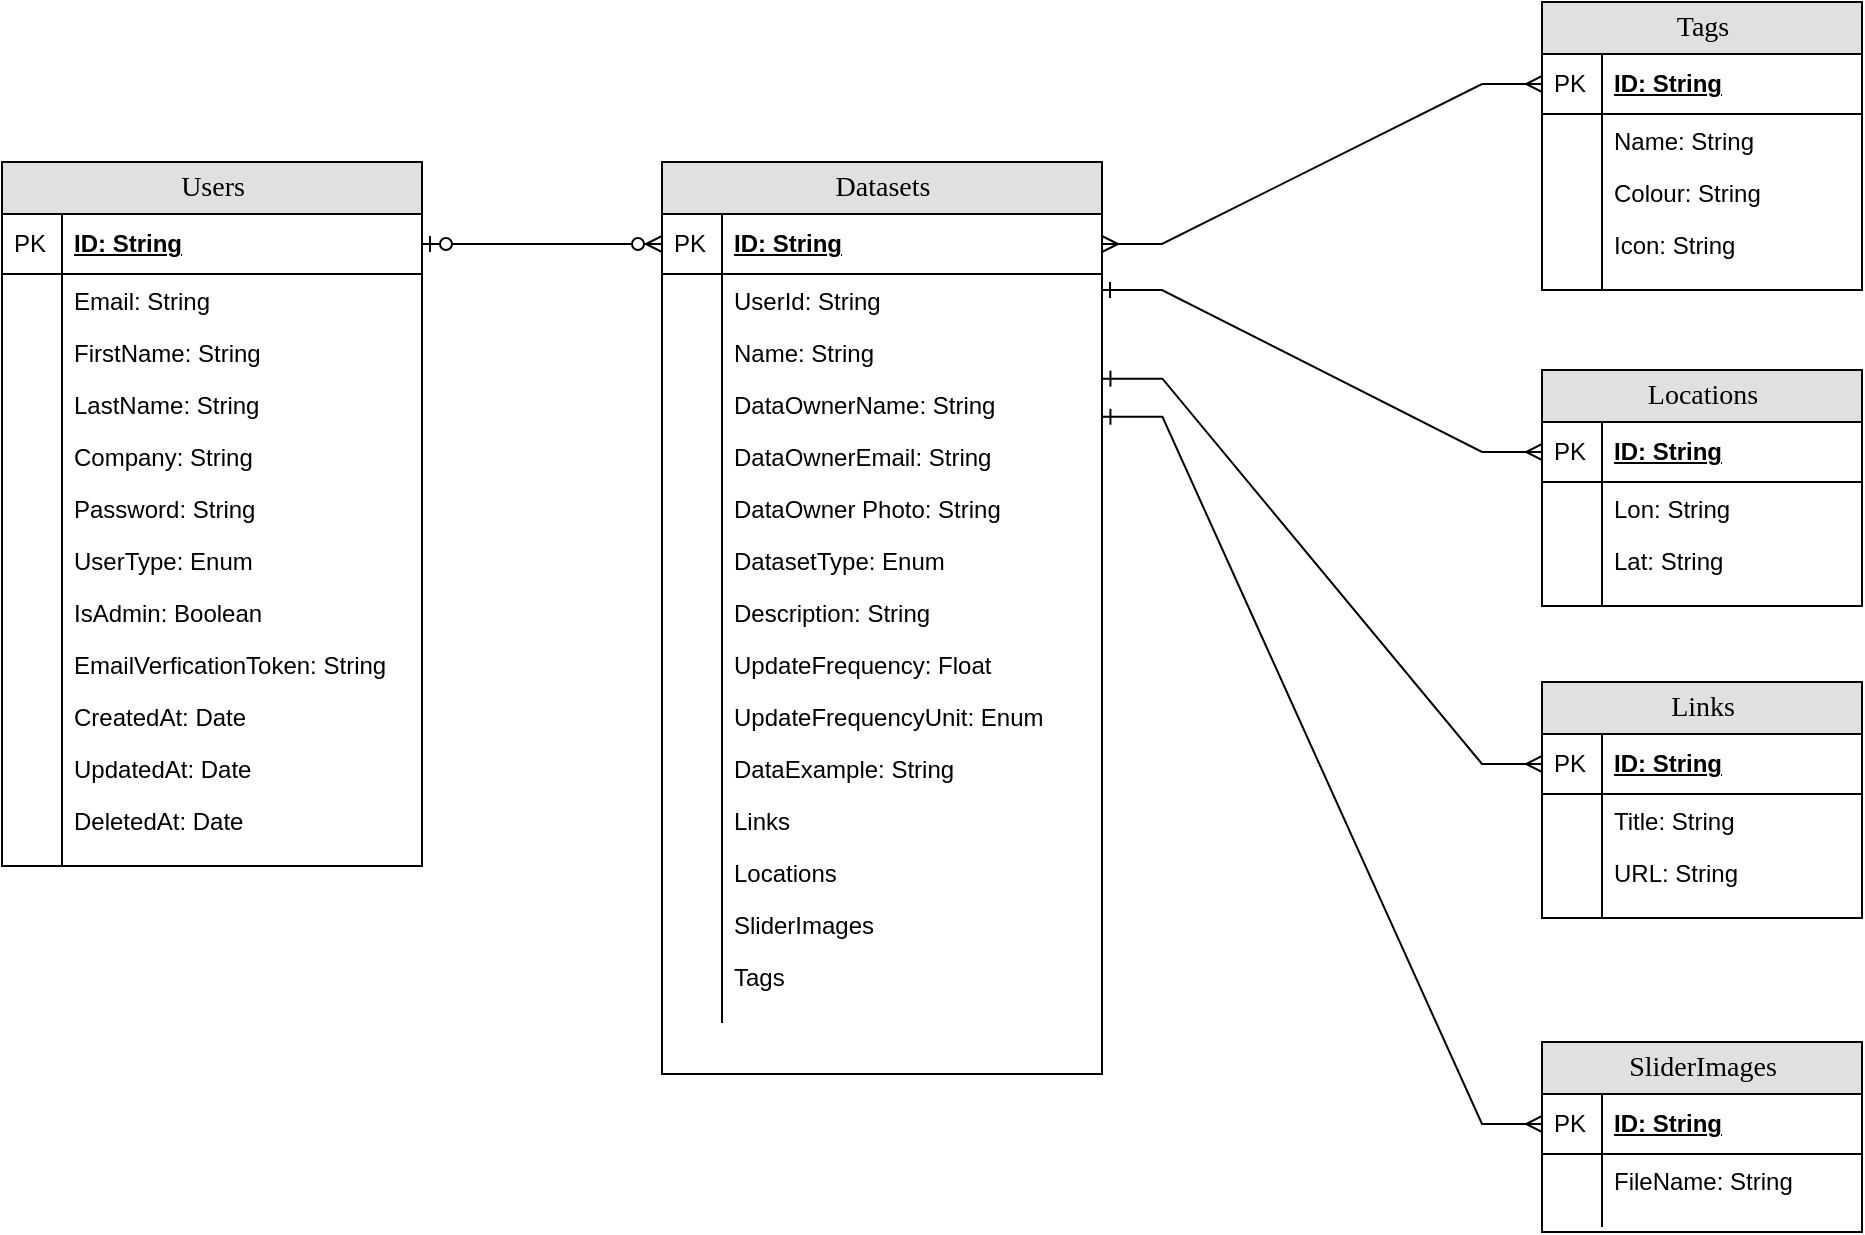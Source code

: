<mxfile version="26.0.16">
  <diagram name="Page-1" id="e56a1550-8fbb-45ad-956c-1786394a9013">
    <mxGraphModel dx="1305" dy="724" grid="1" gridSize="10" guides="1" tooltips="1" connect="1" arrows="1" fold="1" page="1" pageScale="1" pageWidth="1100" pageHeight="850" background="none" math="0" shadow="0">
      <root>
        <mxCell id="0" />
        <mxCell id="1" parent="0" />
        <mxCell id="2e49270ec7c68f3f-30" value="Users" style="swimlane;html=1;fontStyle=0;childLayout=stackLayout;horizontal=1;startSize=26;fillColor=#e0e0e0;horizontalStack=0;resizeParent=1;resizeLast=0;collapsible=1;marginBottom=0;swimlaneFillColor=#ffffff;align=center;rounded=0;shadow=0;comic=0;labelBackgroundColor=none;strokeWidth=1;fontFamily=Verdana;fontSize=14" parent="1" vertex="1">
          <mxGeometry x="100" y="220" width="210" height="352" as="geometry">
            <mxRectangle x="580" y="470" width="80" height="30" as="alternateBounds" />
          </mxGeometry>
        </mxCell>
        <mxCell id="2e49270ec7c68f3f-31" value="ID: String" style="shape=partialRectangle;top=0;left=0;right=0;bottom=1;html=1;align=left;verticalAlign=middle;fillColor=none;spacingLeft=34;spacingRight=4;whiteSpace=wrap;overflow=hidden;rotatable=0;points=[[0,0.5],[1,0.5]];portConstraint=eastwest;dropTarget=0;fontStyle=5;" parent="2e49270ec7c68f3f-30" vertex="1">
          <mxGeometry y="26" width="210" height="30" as="geometry" />
        </mxCell>
        <mxCell id="2e49270ec7c68f3f-32" value="PK" style="shape=partialRectangle;top=0;left=0;bottom=0;html=1;fillColor=none;align=left;verticalAlign=middle;spacingLeft=4;spacingRight=4;whiteSpace=wrap;overflow=hidden;rotatable=0;points=[];portConstraint=eastwest;part=1;" parent="2e49270ec7c68f3f-31" vertex="1" connectable="0">
          <mxGeometry width="30" height="30" as="geometry" />
        </mxCell>
        <mxCell id="2e49270ec7c68f3f-33" value="Email: String" style="shape=partialRectangle;top=0;left=0;right=0;bottom=0;html=1;align=left;verticalAlign=top;fillColor=none;spacingLeft=34;spacingRight=4;whiteSpace=wrap;overflow=hidden;rotatable=0;points=[[0,0.5],[1,0.5]];portConstraint=eastwest;dropTarget=0;" parent="2e49270ec7c68f3f-30" vertex="1">
          <mxGeometry y="56" width="210" height="26" as="geometry" />
        </mxCell>
        <mxCell id="2e49270ec7c68f3f-34" value="" style="shape=partialRectangle;top=0;left=0;bottom=0;html=1;fillColor=none;align=left;verticalAlign=top;spacingLeft=4;spacingRight=4;whiteSpace=wrap;overflow=hidden;rotatable=0;points=[];portConstraint=eastwest;part=1;" parent="2e49270ec7c68f3f-33" vertex="1" connectable="0">
          <mxGeometry width="30" height="26" as="geometry" />
        </mxCell>
        <mxCell id="2e49270ec7c68f3f-35" value="FirstName: String" style="shape=partialRectangle;top=0;left=0;right=0;bottom=0;html=1;align=left;verticalAlign=top;fillColor=none;spacingLeft=34;spacingRight=4;whiteSpace=wrap;overflow=hidden;rotatable=0;points=[[0,0.5],[1,0.5]];portConstraint=eastwest;dropTarget=0;" parent="2e49270ec7c68f3f-30" vertex="1">
          <mxGeometry y="82" width="210" height="26" as="geometry" />
        </mxCell>
        <mxCell id="2e49270ec7c68f3f-36" value="" style="shape=partialRectangle;top=0;left=0;bottom=0;html=1;fillColor=none;align=left;verticalAlign=top;spacingLeft=4;spacingRight=4;whiteSpace=wrap;overflow=hidden;rotatable=0;points=[];portConstraint=eastwest;part=1;" parent="2e49270ec7c68f3f-35" vertex="1" connectable="0">
          <mxGeometry width="30" height="26" as="geometry" />
        </mxCell>
        <mxCell id="2e49270ec7c68f3f-37" value="LastName: String" style="shape=partialRectangle;top=0;left=0;right=0;bottom=0;html=1;align=left;verticalAlign=top;fillColor=none;spacingLeft=34;spacingRight=4;whiteSpace=wrap;overflow=hidden;rotatable=0;points=[[0,0.5],[1,0.5]];portConstraint=eastwest;dropTarget=0;" parent="2e49270ec7c68f3f-30" vertex="1">
          <mxGeometry y="108" width="210" height="26" as="geometry" />
        </mxCell>
        <mxCell id="2e49270ec7c68f3f-38" value="" style="shape=partialRectangle;top=0;left=0;bottom=0;html=1;fillColor=none;align=left;verticalAlign=top;spacingLeft=4;spacingRight=4;whiteSpace=wrap;overflow=hidden;rotatable=0;points=[];portConstraint=eastwest;part=1;" parent="2e49270ec7c68f3f-37" vertex="1" connectable="0">
          <mxGeometry width="30" height="26" as="geometry" />
        </mxCell>
        <mxCell id="MRmskOuI0IYt4ZnNnxor-24" value="Company: String" style="shape=partialRectangle;top=0;left=0;right=0;bottom=0;html=1;align=left;verticalAlign=top;fillColor=none;spacingLeft=34;spacingRight=4;whiteSpace=wrap;overflow=hidden;rotatable=0;points=[[0,0.5],[1,0.5]];portConstraint=eastwest;dropTarget=0;" vertex="1" parent="2e49270ec7c68f3f-30">
          <mxGeometry y="134" width="210" height="26" as="geometry" />
        </mxCell>
        <mxCell id="MRmskOuI0IYt4ZnNnxor-25" value="" style="shape=partialRectangle;top=0;left=0;bottom=0;html=1;fillColor=none;align=left;verticalAlign=top;spacingLeft=4;spacingRight=4;whiteSpace=wrap;overflow=hidden;rotatable=0;points=[];portConstraint=eastwest;part=1;" vertex="1" connectable="0" parent="MRmskOuI0IYt4ZnNnxor-24">
          <mxGeometry width="30" height="26" as="geometry" />
        </mxCell>
        <mxCell id="MRmskOuI0IYt4ZnNnxor-28" value="Password: String" style="shape=partialRectangle;top=0;left=0;right=0;bottom=0;html=1;align=left;verticalAlign=top;fillColor=none;spacingLeft=34;spacingRight=4;whiteSpace=wrap;overflow=hidden;rotatable=0;points=[[0,0.5],[1,0.5]];portConstraint=eastwest;dropTarget=0;" vertex="1" parent="2e49270ec7c68f3f-30">
          <mxGeometry y="160" width="210" height="26" as="geometry" />
        </mxCell>
        <mxCell id="MRmskOuI0IYt4ZnNnxor-29" value="" style="shape=partialRectangle;top=0;left=0;bottom=0;html=1;fillColor=none;align=left;verticalAlign=top;spacingLeft=4;spacingRight=4;whiteSpace=wrap;overflow=hidden;rotatable=0;points=[];portConstraint=eastwest;part=1;" vertex="1" connectable="0" parent="MRmskOuI0IYt4ZnNnxor-28">
          <mxGeometry width="30" height="26" as="geometry" />
        </mxCell>
        <mxCell id="MRmskOuI0IYt4ZnNnxor-30" value="UserType: Enum" style="shape=partialRectangle;top=0;left=0;right=0;bottom=0;html=1;align=left;verticalAlign=top;fillColor=none;spacingLeft=34;spacingRight=4;whiteSpace=wrap;overflow=hidden;rotatable=0;points=[[0,0.5],[1,0.5]];portConstraint=eastwest;dropTarget=0;" vertex="1" parent="2e49270ec7c68f3f-30">
          <mxGeometry y="186" width="210" height="26" as="geometry" />
        </mxCell>
        <mxCell id="MRmskOuI0IYt4ZnNnxor-31" value="" style="shape=partialRectangle;top=0;left=0;bottom=0;html=1;fillColor=none;align=left;verticalAlign=top;spacingLeft=4;spacingRight=4;whiteSpace=wrap;overflow=hidden;rotatable=0;points=[];portConstraint=eastwest;part=1;" vertex="1" connectable="0" parent="MRmskOuI0IYt4ZnNnxor-30">
          <mxGeometry width="30" height="26" as="geometry" />
        </mxCell>
        <mxCell id="MRmskOuI0IYt4ZnNnxor-32" value="IsAdmin: Boolean" style="shape=partialRectangle;top=0;left=0;right=0;bottom=0;html=1;align=left;verticalAlign=top;fillColor=none;spacingLeft=34;spacingRight=4;whiteSpace=wrap;overflow=hidden;rotatable=0;points=[[0,0.5],[1,0.5]];portConstraint=eastwest;dropTarget=0;" vertex="1" parent="2e49270ec7c68f3f-30">
          <mxGeometry y="212" width="210" height="26" as="geometry" />
        </mxCell>
        <mxCell id="MRmskOuI0IYt4ZnNnxor-33" value="" style="shape=partialRectangle;top=0;left=0;bottom=0;html=1;fillColor=none;align=left;verticalAlign=top;spacingLeft=4;spacingRight=4;whiteSpace=wrap;overflow=hidden;rotatable=0;points=[];portConstraint=eastwest;part=1;" vertex="1" connectable="0" parent="MRmskOuI0IYt4ZnNnxor-32">
          <mxGeometry width="30" height="26" as="geometry" />
        </mxCell>
        <mxCell id="MRmskOuI0IYt4ZnNnxor-34" value="EmailVerficationToken: String" style="shape=partialRectangle;top=0;left=0;right=0;bottom=0;html=1;align=left;verticalAlign=top;fillColor=none;spacingLeft=34;spacingRight=4;whiteSpace=wrap;overflow=hidden;rotatable=0;points=[[0,0.5],[1,0.5]];portConstraint=eastwest;dropTarget=0;" vertex="1" parent="2e49270ec7c68f3f-30">
          <mxGeometry y="238" width="210" height="26" as="geometry" />
        </mxCell>
        <mxCell id="MRmskOuI0IYt4ZnNnxor-35" value="" style="shape=partialRectangle;top=0;left=0;bottom=0;html=1;fillColor=none;align=left;verticalAlign=top;spacingLeft=4;spacingRight=4;whiteSpace=wrap;overflow=hidden;rotatable=0;points=[];portConstraint=eastwest;part=1;" vertex="1" connectable="0" parent="MRmskOuI0IYt4ZnNnxor-34">
          <mxGeometry width="30" height="26" as="geometry" />
        </mxCell>
        <mxCell id="MRmskOuI0IYt4ZnNnxor-36" value="CreatedAt: Date" style="shape=partialRectangle;top=0;left=0;right=0;bottom=0;html=1;align=left;verticalAlign=top;fillColor=none;spacingLeft=34;spacingRight=4;whiteSpace=wrap;overflow=hidden;rotatable=0;points=[[0,0.5],[1,0.5]];portConstraint=eastwest;dropTarget=0;" vertex="1" parent="2e49270ec7c68f3f-30">
          <mxGeometry y="264" width="210" height="26" as="geometry" />
        </mxCell>
        <mxCell id="MRmskOuI0IYt4ZnNnxor-37" value="" style="shape=partialRectangle;top=0;left=0;bottom=0;html=1;fillColor=none;align=left;verticalAlign=top;spacingLeft=4;spacingRight=4;whiteSpace=wrap;overflow=hidden;rotatable=0;points=[];portConstraint=eastwest;part=1;" vertex="1" connectable="0" parent="MRmskOuI0IYt4ZnNnxor-36">
          <mxGeometry width="30" height="26" as="geometry" />
        </mxCell>
        <mxCell id="MRmskOuI0IYt4ZnNnxor-38" value="UpdatedAt: Date" style="shape=partialRectangle;top=0;left=0;right=0;bottom=0;html=1;align=left;verticalAlign=top;fillColor=none;spacingLeft=34;spacingRight=4;whiteSpace=wrap;overflow=hidden;rotatable=0;points=[[0,0.5],[1,0.5]];portConstraint=eastwest;dropTarget=0;" vertex="1" parent="2e49270ec7c68f3f-30">
          <mxGeometry y="290" width="210" height="26" as="geometry" />
        </mxCell>
        <mxCell id="MRmskOuI0IYt4ZnNnxor-39" value="" style="shape=partialRectangle;top=0;left=0;bottom=0;html=1;fillColor=none;align=left;verticalAlign=top;spacingLeft=4;spacingRight=4;whiteSpace=wrap;overflow=hidden;rotatable=0;points=[];portConstraint=eastwest;part=1;" vertex="1" connectable="0" parent="MRmskOuI0IYt4ZnNnxor-38">
          <mxGeometry width="30" height="26" as="geometry" />
        </mxCell>
        <mxCell id="MRmskOuI0IYt4ZnNnxor-40" value="DeletedAt: Date" style="shape=partialRectangle;top=0;left=0;right=0;bottom=0;html=1;align=left;verticalAlign=top;fillColor=none;spacingLeft=34;spacingRight=4;whiteSpace=wrap;overflow=hidden;rotatable=0;points=[[0,0.5],[1,0.5]];portConstraint=eastwest;dropTarget=0;" vertex="1" parent="2e49270ec7c68f3f-30">
          <mxGeometry y="316" width="210" height="26" as="geometry" />
        </mxCell>
        <mxCell id="MRmskOuI0IYt4ZnNnxor-41" value="" style="shape=partialRectangle;top=0;left=0;bottom=0;html=1;fillColor=none;align=left;verticalAlign=top;spacingLeft=4;spacingRight=4;whiteSpace=wrap;overflow=hidden;rotatable=0;points=[];portConstraint=eastwest;part=1;" vertex="1" connectable="0" parent="MRmskOuI0IYt4ZnNnxor-40">
          <mxGeometry width="30" height="26" as="geometry" />
        </mxCell>
        <mxCell id="2e49270ec7c68f3f-39" value="" style="shape=partialRectangle;top=0;left=0;right=0;bottom=0;html=1;align=left;verticalAlign=top;fillColor=none;spacingLeft=34;spacingRight=4;whiteSpace=wrap;overflow=hidden;rotatable=0;points=[[0,0.5],[1,0.5]];portConstraint=eastwest;dropTarget=0;" parent="2e49270ec7c68f3f-30" vertex="1">
          <mxGeometry y="342" width="210" height="10" as="geometry" />
        </mxCell>
        <mxCell id="2e49270ec7c68f3f-40" value="" style="shape=partialRectangle;top=0;left=0;bottom=0;html=1;fillColor=none;align=left;verticalAlign=top;spacingLeft=4;spacingRight=4;whiteSpace=wrap;overflow=hidden;rotatable=0;points=[];portConstraint=eastwest;part=1;" parent="2e49270ec7c68f3f-39" vertex="1" connectable="0">
          <mxGeometry width="30" height="10" as="geometry" />
        </mxCell>
        <mxCell id="2e49270ec7c68f3f-79" value="" style="edgeStyle=entityRelationEdgeStyle;html=1;endArrow=ERzeroToMany;startArrow=ERzeroToOne;labelBackgroundColor=none;fontFamily=Verdana;fontSize=14;entryX=0;entryY=0.5;exitX=1;exitY=0.5;exitDx=0;exitDy=0;entryDx=0;entryDy=0;" parent="1" source="2e49270ec7c68f3f-31" target="2e49270ec7c68f3f-81" edge="1">
          <mxGeometry width="100" height="100" relative="1" as="geometry">
            <mxPoint x="350" y="364" as="sourcePoint" />
            <mxPoint x="410" y="285" as="targetPoint" />
          </mxGeometry>
        </mxCell>
        <mxCell id="2e49270ec7c68f3f-80" value="Datasets" style="swimlane;html=1;fontStyle=0;childLayout=stackLayout;horizontal=1;startSize=26;fillColor=#e0e0e0;horizontalStack=0;resizeParent=1;resizeLast=0;collapsible=1;marginBottom=0;swimlaneFillColor=#ffffff;align=center;rounded=0;shadow=0;comic=0;labelBackgroundColor=none;strokeWidth=1;fontFamily=Verdana;fontSize=14" parent="1" vertex="1">
          <mxGeometry x="430" y="220" width="220" height="456" as="geometry" />
        </mxCell>
        <mxCell id="2e49270ec7c68f3f-81" value="ID: String" style="shape=partialRectangle;top=0;left=0;right=0;bottom=1;html=1;align=left;verticalAlign=middle;fillColor=none;spacingLeft=34;spacingRight=4;whiteSpace=wrap;overflow=hidden;rotatable=0;points=[[0,0.5],[1,0.5]];portConstraint=eastwest;dropTarget=0;fontStyle=5;" parent="2e49270ec7c68f3f-80" vertex="1">
          <mxGeometry y="26" width="220" height="30" as="geometry" />
        </mxCell>
        <mxCell id="2e49270ec7c68f3f-82" value="PK" style="shape=partialRectangle;top=0;left=0;bottom=0;html=1;fillColor=none;align=left;verticalAlign=middle;spacingLeft=4;spacingRight=4;whiteSpace=wrap;overflow=hidden;rotatable=0;points=[];portConstraint=eastwest;part=1;" parent="2e49270ec7c68f3f-81" vertex="1" connectable="0">
          <mxGeometry width="30" height="30" as="geometry" />
        </mxCell>
        <mxCell id="MRmskOuI0IYt4ZnNnxor-116" value="UserId: String" style="shape=partialRectangle;top=0;left=0;right=0;bottom=0;html=1;align=left;verticalAlign=top;fillColor=none;spacingLeft=34;spacingRight=4;whiteSpace=wrap;overflow=hidden;rotatable=0;points=[[0,0.5],[1,0.5]];portConstraint=eastwest;dropTarget=0;" vertex="1" parent="2e49270ec7c68f3f-80">
          <mxGeometry y="56" width="220" height="26" as="geometry" />
        </mxCell>
        <mxCell id="MRmskOuI0IYt4ZnNnxor-117" value="" style="shape=partialRectangle;top=0;left=0;bottom=0;html=1;fillColor=none;align=left;verticalAlign=top;spacingLeft=4;spacingRight=4;whiteSpace=wrap;overflow=hidden;rotatable=0;points=[];portConstraint=eastwest;part=1;" vertex="1" connectable="0" parent="MRmskOuI0IYt4ZnNnxor-116">
          <mxGeometry width="30" height="26" as="geometry" />
        </mxCell>
        <mxCell id="2e49270ec7c68f3f-83" value="Name: String" style="shape=partialRectangle;top=0;left=0;right=0;bottom=0;html=1;align=left;verticalAlign=top;fillColor=none;spacingLeft=34;spacingRight=4;whiteSpace=wrap;overflow=hidden;rotatable=0;points=[[0,0.5],[1,0.5]];portConstraint=eastwest;dropTarget=0;" parent="2e49270ec7c68f3f-80" vertex="1">
          <mxGeometry y="82" width="220" height="26" as="geometry" />
        </mxCell>
        <mxCell id="2e49270ec7c68f3f-84" value="" style="shape=partialRectangle;top=0;left=0;bottom=0;html=1;fillColor=none;align=left;verticalAlign=top;spacingLeft=4;spacingRight=4;whiteSpace=wrap;overflow=hidden;rotatable=0;points=[];portConstraint=eastwest;part=1;" parent="2e49270ec7c68f3f-83" vertex="1" connectable="0">
          <mxGeometry width="30" height="26" as="geometry" />
        </mxCell>
        <mxCell id="MRmskOuI0IYt4ZnNnxor-109" value="DataOwnerName: String" style="shape=partialRectangle;top=0;left=0;right=0;bottom=0;html=1;align=left;verticalAlign=top;fillColor=none;spacingLeft=34;spacingRight=4;whiteSpace=wrap;overflow=hidden;rotatable=0;points=[[0,0.5],[1,0.5]];portConstraint=eastwest;dropTarget=0;" vertex="1" parent="2e49270ec7c68f3f-80">
          <mxGeometry y="108" width="220" height="26" as="geometry" />
        </mxCell>
        <mxCell id="MRmskOuI0IYt4ZnNnxor-110" value="" style="shape=partialRectangle;top=0;left=0;bottom=0;html=1;fillColor=none;align=left;verticalAlign=top;spacingLeft=4;spacingRight=4;whiteSpace=wrap;overflow=hidden;rotatable=0;points=[];portConstraint=eastwest;part=1;" vertex="1" connectable="0" parent="MRmskOuI0IYt4ZnNnxor-109">
          <mxGeometry width="30" height="26" as="geometry" />
        </mxCell>
        <mxCell id="2e49270ec7c68f3f-87" value="DataOwnerEmail: String" style="shape=partialRectangle;top=0;left=0;right=0;bottom=0;html=1;align=left;verticalAlign=top;fillColor=none;spacingLeft=34;spacingRight=4;whiteSpace=wrap;overflow=hidden;rotatable=0;points=[[0,0.5],[1,0.5]];portConstraint=eastwest;dropTarget=0;" parent="2e49270ec7c68f3f-80" vertex="1">
          <mxGeometry y="134" width="220" height="26" as="geometry" />
        </mxCell>
        <mxCell id="2e49270ec7c68f3f-88" value="" style="shape=partialRectangle;top=0;left=0;bottom=0;html=1;fillColor=none;align=left;verticalAlign=top;spacingLeft=4;spacingRight=4;whiteSpace=wrap;overflow=hidden;rotatable=0;points=[];portConstraint=eastwest;part=1;" parent="2e49270ec7c68f3f-87" vertex="1" connectable="0">
          <mxGeometry width="30" height="26" as="geometry" />
        </mxCell>
        <mxCell id="MRmskOuI0IYt4ZnNnxor-114" value="DataOwner Photo: String" style="shape=partialRectangle;top=0;left=0;right=0;bottom=0;html=1;align=left;verticalAlign=top;fillColor=none;spacingLeft=34;spacingRight=4;whiteSpace=wrap;overflow=hidden;rotatable=0;points=[[0,0.5],[1,0.5]];portConstraint=eastwest;dropTarget=0;" vertex="1" parent="2e49270ec7c68f3f-80">
          <mxGeometry y="160" width="220" height="26" as="geometry" />
        </mxCell>
        <mxCell id="MRmskOuI0IYt4ZnNnxor-115" value="" style="shape=partialRectangle;top=0;left=0;bottom=0;html=1;fillColor=none;align=left;verticalAlign=top;spacingLeft=4;spacingRight=4;whiteSpace=wrap;overflow=hidden;rotatable=0;points=[];portConstraint=eastwest;part=1;" vertex="1" connectable="0" parent="MRmskOuI0IYt4ZnNnxor-114">
          <mxGeometry width="30" height="26" as="geometry" />
        </mxCell>
        <mxCell id="MRmskOuI0IYt4ZnNnxor-86" value="DatasetType: Enum" style="shape=partialRectangle;top=0;left=0;right=0;bottom=0;html=1;align=left;verticalAlign=top;fillColor=none;spacingLeft=34;spacingRight=4;whiteSpace=wrap;overflow=hidden;rotatable=0;points=[[0,0.5],[1,0.5]];portConstraint=eastwest;dropTarget=0;" vertex="1" parent="2e49270ec7c68f3f-80">
          <mxGeometry y="186" width="220" height="26" as="geometry" />
        </mxCell>
        <mxCell id="MRmskOuI0IYt4ZnNnxor-87" value="" style="shape=partialRectangle;top=0;left=0;bottom=0;html=1;fillColor=none;align=left;verticalAlign=top;spacingLeft=4;spacingRight=4;whiteSpace=wrap;overflow=hidden;rotatable=0;points=[];portConstraint=eastwest;part=1;" vertex="1" connectable="0" parent="MRmskOuI0IYt4ZnNnxor-86">
          <mxGeometry width="30" height="26" as="geometry" />
        </mxCell>
        <mxCell id="MRmskOuI0IYt4ZnNnxor-88" value="Description: String" style="shape=partialRectangle;top=0;left=0;right=0;bottom=0;html=1;align=left;verticalAlign=top;fillColor=none;spacingLeft=34;spacingRight=4;whiteSpace=wrap;overflow=hidden;rotatable=0;points=[[0,0.5],[1,0.5]];portConstraint=eastwest;dropTarget=0;" vertex="1" parent="2e49270ec7c68f3f-80">
          <mxGeometry y="212" width="220" height="26" as="geometry" />
        </mxCell>
        <mxCell id="MRmskOuI0IYt4ZnNnxor-89" value="" style="shape=partialRectangle;top=0;left=0;bottom=0;html=1;fillColor=none;align=left;verticalAlign=top;spacingLeft=4;spacingRight=4;whiteSpace=wrap;overflow=hidden;rotatable=0;points=[];portConstraint=eastwest;part=1;" vertex="1" connectable="0" parent="MRmskOuI0IYt4ZnNnxor-88">
          <mxGeometry width="30" height="26" as="geometry" />
        </mxCell>
        <mxCell id="MRmskOuI0IYt4ZnNnxor-90" value="UpdateFrequency: Float" style="shape=partialRectangle;top=0;left=0;right=0;bottom=0;html=1;align=left;verticalAlign=top;fillColor=none;spacingLeft=34;spacingRight=4;whiteSpace=wrap;overflow=hidden;rotatable=0;points=[[0,0.5],[1,0.5]];portConstraint=eastwest;dropTarget=0;" vertex="1" parent="2e49270ec7c68f3f-80">
          <mxGeometry y="238" width="220" height="26" as="geometry" />
        </mxCell>
        <mxCell id="MRmskOuI0IYt4ZnNnxor-91" value="" style="shape=partialRectangle;top=0;left=0;bottom=0;html=1;fillColor=none;align=left;verticalAlign=top;spacingLeft=4;spacingRight=4;whiteSpace=wrap;overflow=hidden;rotatable=0;points=[];portConstraint=eastwest;part=1;" vertex="1" connectable="0" parent="MRmskOuI0IYt4ZnNnxor-90">
          <mxGeometry width="30" height="26" as="geometry" />
        </mxCell>
        <mxCell id="MRmskOuI0IYt4ZnNnxor-92" value="UpdateFrequencyUnit: Enum" style="shape=partialRectangle;top=0;left=0;right=0;bottom=0;html=1;align=left;verticalAlign=top;fillColor=none;spacingLeft=34;spacingRight=4;whiteSpace=wrap;overflow=hidden;rotatable=0;points=[[0,0.5],[1,0.5]];portConstraint=eastwest;dropTarget=0;" vertex="1" parent="2e49270ec7c68f3f-80">
          <mxGeometry y="264" width="220" height="26" as="geometry" />
        </mxCell>
        <mxCell id="MRmskOuI0IYt4ZnNnxor-93" value="" style="shape=partialRectangle;top=0;left=0;bottom=0;html=1;fillColor=none;align=left;verticalAlign=top;spacingLeft=4;spacingRight=4;whiteSpace=wrap;overflow=hidden;rotatable=0;points=[];portConstraint=eastwest;part=1;" vertex="1" connectable="0" parent="MRmskOuI0IYt4ZnNnxor-92">
          <mxGeometry width="30" height="26" as="geometry" />
        </mxCell>
        <mxCell id="MRmskOuI0IYt4ZnNnxor-94" value="DataExample: String" style="shape=partialRectangle;top=0;left=0;right=0;bottom=0;html=1;align=left;verticalAlign=top;fillColor=none;spacingLeft=34;spacingRight=4;whiteSpace=wrap;overflow=hidden;rotatable=0;points=[[0,0.5],[1,0.5]];portConstraint=eastwest;dropTarget=0;" vertex="1" parent="2e49270ec7c68f3f-80">
          <mxGeometry y="290" width="220" height="26" as="geometry" />
        </mxCell>
        <mxCell id="MRmskOuI0IYt4ZnNnxor-95" value="" style="shape=partialRectangle;top=0;left=0;bottom=0;html=1;fillColor=none;align=left;verticalAlign=top;spacingLeft=4;spacingRight=4;whiteSpace=wrap;overflow=hidden;rotatable=0;points=[];portConstraint=eastwest;part=1;" vertex="1" connectable="0" parent="MRmskOuI0IYt4ZnNnxor-94">
          <mxGeometry width="30" height="26" as="geometry" />
        </mxCell>
        <mxCell id="MRmskOuI0IYt4ZnNnxor-96" value="Links" style="shape=partialRectangle;top=0;left=0;right=0;bottom=0;html=1;align=left;verticalAlign=top;fillColor=none;spacingLeft=34;spacingRight=4;whiteSpace=wrap;overflow=hidden;rotatable=0;points=[[0,0.5],[1,0.5]];portConstraint=eastwest;dropTarget=0;" vertex="1" parent="2e49270ec7c68f3f-80">
          <mxGeometry y="316" width="220" height="26" as="geometry" />
        </mxCell>
        <mxCell id="MRmskOuI0IYt4ZnNnxor-97" value="" style="shape=partialRectangle;top=0;left=0;bottom=0;html=1;fillColor=none;align=left;verticalAlign=top;spacingLeft=4;spacingRight=4;whiteSpace=wrap;overflow=hidden;rotatable=0;points=[];portConstraint=eastwest;part=1;" vertex="1" connectable="0" parent="MRmskOuI0IYt4ZnNnxor-96">
          <mxGeometry width="30" height="26" as="geometry" />
        </mxCell>
        <mxCell id="MRmskOuI0IYt4ZnNnxor-99" value="Locations" style="shape=partialRectangle;top=0;left=0;right=0;bottom=0;html=1;align=left;verticalAlign=top;fillColor=none;spacingLeft=34;spacingRight=4;whiteSpace=wrap;overflow=hidden;rotatable=0;points=[[0,0.5],[1,0.5]];portConstraint=eastwest;dropTarget=0;" vertex="1" parent="2e49270ec7c68f3f-80">
          <mxGeometry y="342" width="220" height="26" as="geometry" />
        </mxCell>
        <mxCell id="MRmskOuI0IYt4ZnNnxor-100" value="" style="shape=partialRectangle;top=0;left=0;bottom=0;html=1;fillColor=none;align=left;verticalAlign=top;spacingLeft=4;spacingRight=4;whiteSpace=wrap;overflow=hidden;rotatable=0;points=[];portConstraint=eastwest;part=1;" vertex="1" connectable="0" parent="MRmskOuI0IYt4ZnNnxor-99">
          <mxGeometry width="30" height="26" as="geometry" />
        </mxCell>
        <mxCell id="MRmskOuI0IYt4ZnNnxor-101" value="SliderImages" style="shape=partialRectangle;top=0;left=0;right=0;bottom=0;html=1;align=left;verticalAlign=top;fillColor=none;spacingLeft=34;spacingRight=4;whiteSpace=wrap;overflow=hidden;rotatable=0;points=[[0,0.5],[1,0.5]];portConstraint=eastwest;dropTarget=0;" vertex="1" parent="2e49270ec7c68f3f-80">
          <mxGeometry y="368" width="220" height="26" as="geometry" />
        </mxCell>
        <mxCell id="MRmskOuI0IYt4ZnNnxor-102" value="" style="shape=partialRectangle;top=0;left=0;bottom=0;html=1;fillColor=none;align=left;verticalAlign=top;spacingLeft=4;spacingRight=4;whiteSpace=wrap;overflow=hidden;rotatable=0;points=[];portConstraint=eastwest;part=1;" vertex="1" connectable="0" parent="MRmskOuI0IYt4ZnNnxor-101">
          <mxGeometry width="30" height="26" as="geometry" />
        </mxCell>
        <mxCell id="MRmskOuI0IYt4ZnNnxor-103" value="Tags" style="shape=partialRectangle;top=0;left=0;right=0;bottom=0;html=1;align=left;verticalAlign=top;fillColor=none;spacingLeft=34;spacingRight=4;whiteSpace=wrap;overflow=hidden;rotatable=0;points=[[0,0.5],[1,0.5]];portConstraint=eastwest;dropTarget=0;" vertex="1" parent="2e49270ec7c68f3f-80">
          <mxGeometry y="394" width="220" height="26" as="geometry" />
        </mxCell>
        <mxCell id="MRmskOuI0IYt4ZnNnxor-104" value="" style="shape=partialRectangle;top=0;left=0;bottom=0;html=1;fillColor=none;align=left;verticalAlign=top;spacingLeft=4;spacingRight=4;whiteSpace=wrap;overflow=hidden;rotatable=0;points=[];portConstraint=eastwest;part=1;" vertex="1" connectable="0" parent="MRmskOuI0IYt4ZnNnxor-103">
          <mxGeometry width="30" height="26" as="geometry" />
        </mxCell>
        <mxCell id="2e49270ec7c68f3f-89" value="" style="shape=partialRectangle;top=0;left=0;right=0;bottom=0;html=1;align=left;verticalAlign=top;fillColor=none;spacingLeft=34;spacingRight=4;whiteSpace=wrap;overflow=hidden;rotatable=0;points=[[0,0.5],[1,0.5]];portConstraint=eastwest;dropTarget=0;" parent="2e49270ec7c68f3f-80" vertex="1">
          <mxGeometry y="420" width="220" height="10" as="geometry" />
        </mxCell>
        <mxCell id="2e49270ec7c68f3f-90" value="" style="shape=partialRectangle;top=0;left=0;bottom=0;html=1;fillColor=none;align=left;verticalAlign=top;spacingLeft=4;spacingRight=4;whiteSpace=wrap;overflow=hidden;rotatable=0;points=[];portConstraint=eastwest;part=1;" parent="2e49270ec7c68f3f-89" vertex="1" connectable="0">
          <mxGeometry width="30" height="10" as="geometry" />
        </mxCell>
        <mxCell id="MRmskOuI0IYt4ZnNnxor-42" value="Tags" style="swimlane;html=1;fontStyle=0;childLayout=stackLayout;horizontal=1;startSize=26;fillColor=#e0e0e0;horizontalStack=0;resizeParent=1;resizeLast=0;collapsible=1;marginBottom=0;swimlaneFillColor=#ffffff;align=center;rounded=0;shadow=0;comic=0;labelBackgroundColor=none;strokeWidth=1;fontFamily=Verdana;fontSize=14" vertex="1" parent="1">
          <mxGeometry x="870" y="140" width="160" height="144" as="geometry" />
        </mxCell>
        <mxCell id="MRmskOuI0IYt4ZnNnxor-43" value="ID: String" style="shape=partialRectangle;top=0;left=0;right=0;bottom=1;html=1;align=left;verticalAlign=middle;fillColor=none;spacingLeft=34;spacingRight=4;whiteSpace=wrap;overflow=hidden;rotatable=0;points=[[0,0.5],[1,0.5]];portConstraint=eastwest;dropTarget=0;fontStyle=5;" vertex="1" parent="MRmskOuI0IYt4ZnNnxor-42">
          <mxGeometry y="26" width="160" height="30" as="geometry" />
        </mxCell>
        <mxCell id="MRmskOuI0IYt4ZnNnxor-44" value="PK" style="shape=partialRectangle;top=0;left=0;bottom=0;html=1;fillColor=none;align=left;verticalAlign=middle;spacingLeft=4;spacingRight=4;whiteSpace=wrap;overflow=hidden;rotatable=0;points=[];portConstraint=eastwest;part=1;" vertex="1" connectable="0" parent="MRmskOuI0IYt4ZnNnxor-43">
          <mxGeometry width="30" height="30" as="geometry" />
        </mxCell>
        <mxCell id="MRmskOuI0IYt4ZnNnxor-45" value="Name: String" style="shape=partialRectangle;top=0;left=0;right=0;bottom=0;html=1;align=left;verticalAlign=top;fillColor=none;spacingLeft=34;spacingRight=4;whiteSpace=wrap;overflow=hidden;rotatable=0;points=[[0,0.5],[1,0.5]];portConstraint=eastwest;dropTarget=0;" vertex="1" parent="MRmskOuI0IYt4ZnNnxor-42">
          <mxGeometry y="56" width="160" height="26" as="geometry" />
        </mxCell>
        <mxCell id="MRmskOuI0IYt4ZnNnxor-46" value="" style="shape=partialRectangle;top=0;left=0;bottom=0;html=1;fillColor=none;align=left;verticalAlign=top;spacingLeft=4;spacingRight=4;whiteSpace=wrap;overflow=hidden;rotatable=0;points=[];portConstraint=eastwest;part=1;" vertex="1" connectable="0" parent="MRmskOuI0IYt4ZnNnxor-45">
          <mxGeometry width="30" height="26" as="geometry" />
        </mxCell>
        <mxCell id="MRmskOuI0IYt4ZnNnxor-47" value="Colour: String" style="shape=partialRectangle;top=0;left=0;right=0;bottom=0;html=1;align=left;verticalAlign=top;fillColor=none;spacingLeft=34;spacingRight=4;whiteSpace=wrap;overflow=hidden;rotatable=0;points=[[0,0.5],[1,0.5]];portConstraint=eastwest;dropTarget=0;" vertex="1" parent="MRmskOuI0IYt4ZnNnxor-42">
          <mxGeometry y="82" width="160" height="26" as="geometry" />
        </mxCell>
        <mxCell id="MRmskOuI0IYt4ZnNnxor-48" value="" style="shape=partialRectangle;top=0;left=0;bottom=0;html=1;fillColor=none;align=left;verticalAlign=top;spacingLeft=4;spacingRight=4;whiteSpace=wrap;overflow=hidden;rotatable=0;points=[];portConstraint=eastwest;part=1;" vertex="1" connectable="0" parent="MRmskOuI0IYt4ZnNnxor-47">
          <mxGeometry width="30" height="26" as="geometry" />
        </mxCell>
        <mxCell id="MRmskOuI0IYt4ZnNnxor-49" value="Icon: String" style="shape=partialRectangle;top=0;left=0;right=0;bottom=0;html=1;align=left;verticalAlign=top;fillColor=none;spacingLeft=34;spacingRight=4;whiteSpace=wrap;overflow=hidden;rotatable=0;points=[[0,0.5],[1,0.5]];portConstraint=eastwest;dropTarget=0;" vertex="1" parent="MRmskOuI0IYt4ZnNnxor-42">
          <mxGeometry y="108" width="160" height="26" as="geometry" />
        </mxCell>
        <mxCell id="MRmskOuI0IYt4ZnNnxor-50" value="" style="shape=partialRectangle;top=0;left=0;bottom=0;html=1;fillColor=none;align=left;verticalAlign=top;spacingLeft=4;spacingRight=4;whiteSpace=wrap;overflow=hidden;rotatable=0;points=[];portConstraint=eastwest;part=1;" vertex="1" connectable="0" parent="MRmskOuI0IYt4ZnNnxor-49">
          <mxGeometry width="30" height="26" as="geometry" />
        </mxCell>
        <mxCell id="MRmskOuI0IYt4ZnNnxor-51" value="" style="shape=partialRectangle;top=0;left=0;right=0;bottom=0;html=1;align=left;verticalAlign=top;fillColor=none;spacingLeft=34;spacingRight=4;whiteSpace=wrap;overflow=hidden;rotatable=0;points=[[0,0.5],[1,0.5]];portConstraint=eastwest;dropTarget=0;" vertex="1" parent="MRmskOuI0IYt4ZnNnxor-42">
          <mxGeometry y="134" width="160" height="10" as="geometry" />
        </mxCell>
        <mxCell id="MRmskOuI0IYt4ZnNnxor-52" value="" style="shape=partialRectangle;top=0;left=0;bottom=0;html=1;fillColor=none;align=left;verticalAlign=top;spacingLeft=4;spacingRight=4;whiteSpace=wrap;overflow=hidden;rotatable=0;points=[];portConstraint=eastwest;part=1;" vertex="1" connectable="0" parent="MRmskOuI0IYt4ZnNnxor-51">
          <mxGeometry width="30" height="10" as="geometry" />
        </mxCell>
        <mxCell id="MRmskOuI0IYt4ZnNnxor-53" value="Locations" style="swimlane;html=1;fontStyle=0;childLayout=stackLayout;horizontal=1;startSize=26;fillColor=#e0e0e0;horizontalStack=0;resizeParent=1;resizeLast=0;collapsible=1;marginBottom=0;swimlaneFillColor=#ffffff;align=center;rounded=0;shadow=0;comic=0;labelBackgroundColor=none;strokeWidth=1;fontFamily=Verdana;fontSize=14" vertex="1" parent="1">
          <mxGeometry x="870" y="324" width="160" height="118" as="geometry" />
        </mxCell>
        <mxCell id="MRmskOuI0IYt4ZnNnxor-54" value="ID: String" style="shape=partialRectangle;top=0;left=0;right=0;bottom=1;html=1;align=left;verticalAlign=middle;fillColor=none;spacingLeft=34;spacingRight=4;whiteSpace=wrap;overflow=hidden;rotatable=0;points=[[0,0.5],[1,0.5]];portConstraint=eastwest;dropTarget=0;fontStyle=5;" vertex="1" parent="MRmskOuI0IYt4ZnNnxor-53">
          <mxGeometry y="26" width="160" height="30" as="geometry" />
        </mxCell>
        <mxCell id="MRmskOuI0IYt4ZnNnxor-55" value="PK" style="shape=partialRectangle;top=0;left=0;bottom=0;html=1;fillColor=none;align=left;verticalAlign=middle;spacingLeft=4;spacingRight=4;whiteSpace=wrap;overflow=hidden;rotatable=0;points=[];portConstraint=eastwest;part=1;" vertex="1" connectable="0" parent="MRmskOuI0IYt4ZnNnxor-54">
          <mxGeometry width="30" height="30" as="geometry" />
        </mxCell>
        <mxCell id="MRmskOuI0IYt4ZnNnxor-56" value="Lon: String" style="shape=partialRectangle;top=0;left=0;right=0;bottom=0;html=1;align=left;verticalAlign=top;fillColor=none;spacingLeft=34;spacingRight=4;whiteSpace=wrap;overflow=hidden;rotatable=0;points=[[0,0.5],[1,0.5]];portConstraint=eastwest;dropTarget=0;" vertex="1" parent="MRmskOuI0IYt4ZnNnxor-53">
          <mxGeometry y="56" width="160" height="26" as="geometry" />
        </mxCell>
        <mxCell id="MRmskOuI0IYt4ZnNnxor-57" value="" style="shape=partialRectangle;top=0;left=0;bottom=0;html=1;fillColor=none;align=left;verticalAlign=top;spacingLeft=4;spacingRight=4;whiteSpace=wrap;overflow=hidden;rotatable=0;points=[];portConstraint=eastwest;part=1;" vertex="1" connectable="0" parent="MRmskOuI0IYt4ZnNnxor-56">
          <mxGeometry width="30" height="26" as="geometry" />
        </mxCell>
        <mxCell id="MRmskOuI0IYt4ZnNnxor-58" value="Lat: String" style="shape=partialRectangle;top=0;left=0;right=0;bottom=0;html=1;align=left;verticalAlign=top;fillColor=none;spacingLeft=34;spacingRight=4;whiteSpace=wrap;overflow=hidden;rotatable=0;points=[[0,0.5],[1,0.5]];portConstraint=eastwest;dropTarget=0;" vertex="1" parent="MRmskOuI0IYt4ZnNnxor-53">
          <mxGeometry y="82" width="160" height="26" as="geometry" />
        </mxCell>
        <mxCell id="MRmskOuI0IYt4ZnNnxor-59" value="" style="shape=partialRectangle;top=0;left=0;bottom=0;html=1;fillColor=none;align=left;verticalAlign=top;spacingLeft=4;spacingRight=4;whiteSpace=wrap;overflow=hidden;rotatable=0;points=[];portConstraint=eastwest;part=1;" vertex="1" connectable="0" parent="MRmskOuI0IYt4ZnNnxor-58">
          <mxGeometry width="30" height="26" as="geometry" />
        </mxCell>
        <mxCell id="MRmskOuI0IYt4ZnNnxor-62" value="" style="shape=partialRectangle;top=0;left=0;right=0;bottom=0;html=1;align=left;verticalAlign=top;fillColor=none;spacingLeft=34;spacingRight=4;whiteSpace=wrap;overflow=hidden;rotatable=0;points=[[0,0.5],[1,0.5]];portConstraint=eastwest;dropTarget=0;" vertex="1" parent="MRmskOuI0IYt4ZnNnxor-53">
          <mxGeometry y="108" width="160" height="10" as="geometry" />
        </mxCell>
        <mxCell id="MRmskOuI0IYt4ZnNnxor-63" value="" style="shape=partialRectangle;top=0;left=0;bottom=0;html=1;fillColor=none;align=left;verticalAlign=top;spacingLeft=4;spacingRight=4;whiteSpace=wrap;overflow=hidden;rotatable=0;points=[];portConstraint=eastwest;part=1;" vertex="1" connectable="0" parent="MRmskOuI0IYt4ZnNnxor-62">
          <mxGeometry width="30" height="10" as="geometry" />
        </mxCell>
        <mxCell id="MRmskOuI0IYt4ZnNnxor-64" value="Links" style="swimlane;html=1;fontStyle=0;childLayout=stackLayout;horizontal=1;startSize=26;fillColor=#e0e0e0;horizontalStack=0;resizeParent=1;resizeLast=0;collapsible=1;marginBottom=0;swimlaneFillColor=#ffffff;align=center;rounded=0;shadow=0;comic=0;labelBackgroundColor=none;strokeWidth=1;fontFamily=Verdana;fontSize=14" vertex="1" parent="1">
          <mxGeometry x="870" y="480" width="160" height="118" as="geometry" />
        </mxCell>
        <mxCell id="MRmskOuI0IYt4ZnNnxor-65" value="ID: String" style="shape=partialRectangle;top=0;left=0;right=0;bottom=1;html=1;align=left;verticalAlign=middle;fillColor=none;spacingLeft=34;spacingRight=4;whiteSpace=wrap;overflow=hidden;rotatable=0;points=[[0,0.5],[1,0.5]];portConstraint=eastwest;dropTarget=0;fontStyle=5;" vertex="1" parent="MRmskOuI0IYt4ZnNnxor-64">
          <mxGeometry y="26" width="160" height="30" as="geometry" />
        </mxCell>
        <mxCell id="MRmskOuI0IYt4ZnNnxor-66" value="PK" style="shape=partialRectangle;top=0;left=0;bottom=0;html=1;fillColor=none;align=left;verticalAlign=middle;spacingLeft=4;spacingRight=4;whiteSpace=wrap;overflow=hidden;rotatable=0;points=[];portConstraint=eastwest;part=1;" vertex="1" connectable="0" parent="MRmskOuI0IYt4ZnNnxor-65">
          <mxGeometry width="30" height="30" as="geometry" />
        </mxCell>
        <mxCell id="MRmskOuI0IYt4ZnNnxor-67" value="Title: String" style="shape=partialRectangle;top=0;left=0;right=0;bottom=0;html=1;align=left;verticalAlign=top;fillColor=none;spacingLeft=34;spacingRight=4;whiteSpace=wrap;overflow=hidden;rotatable=0;points=[[0,0.5],[1,0.5]];portConstraint=eastwest;dropTarget=0;" vertex="1" parent="MRmskOuI0IYt4ZnNnxor-64">
          <mxGeometry y="56" width="160" height="26" as="geometry" />
        </mxCell>
        <mxCell id="MRmskOuI0IYt4ZnNnxor-68" value="" style="shape=partialRectangle;top=0;left=0;bottom=0;html=1;fillColor=none;align=left;verticalAlign=top;spacingLeft=4;spacingRight=4;whiteSpace=wrap;overflow=hidden;rotatable=0;points=[];portConstraint=eastwest;part=1;" vertex="1" connectable="0" parent="MRmskOuI0IYt4ZnNnxor-67">
          <mxGeometry width="30" height="26" as="geometry" />
        </mxCell>
        <mxCell id="MRmskOuI0IYt4ZnNnxor-69" value="URL: String" style="shape=partialRectangle;top=0;left=0;right=0;bottom=0;html=1;align=left;verticalAlign=top;fillColor=none;spacingLeft=34;spacingRight=4;whiteSpace=wrap;overflow=hidden;rotatable=0;points=[[0,0.5],[1,0.5]];portConstraint=eastwest;dropTarget=0;" vertex="1" parent="MRmskOuI0IYt4ZnNnxor-64">
          <mxGeometry y="82" width="160" height="26" as="geometry" />
        </mxCell>
        <mxCell id="MRmskOuI0IYt4ZnNnxor-70" value="" style="shape=partialRectangle;top=0;left=0;bottom=0;html=1;fillColor=none;align=left;verticalAlign=top;spacingLeft=4;spacingRight=4;whiteSpace=wrap;overflow=hidden;rotatable=0;points=[];portConstraint=eastwest;part=1;" vertex="1" connectable="0" parent="MRmskOuI0IYt4ZnNnxor-69">
          <mxGeometry width="30" height="26" as="geometry" />
        </mxCell>
        <mxCell id="MRmskOuI0IYt4ZnNnxor-73" value="" style="shape=partialRectangle;top=0;left=0;right=0;bottom=0;html=1;align=left;verticalAlign=top;fillColor=none;spacingLeft=34;spacingRight=4;whiteSpace=wrap;overflow=hidden;rotatable=0;points=[[0,0.5],[1,0.5]];portConstraint=eastwest;dropTarget=0;" vertex="1" parent="MRmskOuI0IYt4ZnNnxor-64">
          <mxGeometry y="108" width="160" height="10" as="geometry" />
        </mxCell>
        <mxCell id="MRmskOuI0IYt4ZnNnxor-74" value="" style="shape=partialRectangle;top=0;left=0;bottom=0;html=1;fillColor=none;align=left;verticalAlign=top;spacingLeft=4;spacingRight=4;whiteSpace=wrap;overflow=hidden;rotatable=0;points=[];portConstraint=eastwest;part=1;" vertex="1" connectable="0" parent="MRmskOuI0IYt4ZnNnxor-73">
          <mxGeometry width="30" height="10" as="geometry" />
        </mxCell>
        <mxCell id="MRmskOuI0IYt4ZnNnxor-75" value="SliderImages" style="swimlane;html=1;fontStyle=0;childLayout=stackLayout;horizontal=1;startSize=26;fillColor=#e0e0e0;horizontalStack=0;resizeParent=1;resizeLast=0;collapsible=1;marginBottom=0;swimlaneFillColor=#ffffff;align=center;rounded=0;shadow=0;comic=0;labelBackgroundColor=none;strokeWidth=1;fontFamily=Verdana;fontSize=14" vertex="1" parent="1">
          <mxGeometry x="870" y="660" width="160" height="95" as="geometry" />
        </mxCell>
        <mxCell id="MRmskOuI0IYt4ZnNnxor-76" value="ID: String" style="shape=partialRectangle;top=0;left=0;right=0;bottom=1;html=1;align=left;verticalAlign=middle;fillColor=none;spacingLeft=34;spacingRight=4;whiteSpace=wrap;overflow=hidden;rotatable=0;points=[[0,0.5],[1,0.5]];portConstraint=eastwest;dropTarget=0;fontStyle=5;" vertex="1" parent="MRmskOuI0IYt4ZnNnxor-75">
          <mxGeometry y="26" width="160" height="30" as="geometry" />
        </mxCell>
        <mxCell id="MRmskOuI0IYt4ZnNnxor-77" value="PK" style="shape=partialRectangle;top=0;left=0;bottom=0;html=1;fillColor=none;align=left;verticalAlign=middle;spacingLeft=4;spacingRight=4;whiteSpace=wrap;overflow=hidden;rotatable=0;points=[];portConstraint=eastwest;part=1;" vertex="1" connectable="0" parent="MRmskOuI0IYt4ZnNnxor-76">
          <mxGeometry width="30" height="30" as="geometry" />
        </mxCell>
        <mxCell id="MRmskOuI0IYt4ZnNnxor-78" value="FileName: String" style="shape=partialRectangle;top=0;left=0;right=0;bottom=0;html=1;align=left;verticalAlign=top;fillColor=none;spacingLeft=34;spacingRight=4;whiteSpace=wrap;overflow=hidden;rotatable=0;points=[[0,0.5],[1,0.5]];portConstraint=eastwest;dropTarget=0;" vertex="1" parent="MRmskOuI0IYt4ZnNnxor-75">
          <mxGeometry y="56" width="160" height="26" as="geometry" />
        </mxCell>
        <mxCell id="MRmskOuI0IYt4ZnNnxor-79" value="" style="shape=partialRectangle;top=0;left=0;bottom=0;html=1;fillColor=none;align=left;verticalAlign=top;spacingLeft=4;spacingRight=4;whiteSpace=wrap;overflow=hidden;rotatable=0;points=[];portConstraint=eastwest;part=1;" vertex="1" connectable="0" parent="MRmskOuI0IYt4ZnNnxor-78">
          <mxGeometry width="30" height="26" as="geometry" />
        </mxCell>
        <mxCell id="MRmskOuI0IYt4ZnNnxor-84" value="" style="shape=partialRectangle;top=0;left=0;right=0;bottom=0;html=1;align=left;verticalAlign=top;fillColor=none;spacingLeft=34;spacingRight=4;whiteSpace=wrap;overflow=hidden;rotatable=0;points=[[0,0.5],[1,0.5]];portConstraint=eastwest;dropTarget=0;" vertex="1" parent="MRmskOuI0IYt4ZnNnxor-75">
          <mxGeometry y="82" width="160" height="10" as="geometry" />
        </mxCell>
        <mxCell id="MRmskOuI0IYt4ZnNnxor-85" value="" style="shape=partialRectangle;top=0;left=0;bottom=0;html=1;fillColor=none;align=left;verticalAlign=top;spacingLeft=4;spacingRight=4;whiteSpace=wrap;overflow=hidden;rotatable=0;points=[];portConstraint=eastwest;part=1;" vertex="1" connectable="0" parent="MRmskOuI0IYt4ZnNnxor-84">
          <mxGeometry width="30" height="10" as="geometry" />
        </mxCell>
        <mxCell id="MRmskOuI0IYt4ZnNnxor-98" value="" style="edgeStyle=entityRelationEdgeStyle;fontSize=12;html=1;endArrow=ERmany;startArrow=ERmany;rounded=0;exitX=1;exitY=0.5;exitDx=0;exitDy=0;entryX=0;entryY=0.5;entryDx=0;entryDy=0;" edge="1" parent="1" source="2e49270ec7c68f3f-81" target="MRmskOuI0IYt4ZnNnxor-43">
          <mxGeometry width="100" height="100" relative="1" as="geometry">
            <mxPoint x="700" y="280" as="sourcePoint" />
            <mxPoint x="810" y="290" as="targetPoint" />
          </mxGeometry>
        </mxCell>
        <mxCell id="MRmskOuI0IYt4ZnNnxor-111" value="" style="edgeStyle=entityRelationEdgeStyle;fontSize=12;html=1;endArrow=ERmany;startArrow=ERone;rounded=0;exitX=1;exitY=0.5;exitDx=0;exitDy=0;entryX=0;entryY=0.5;entryDx=0;entryDy=0;startFill=0;" edge="1" parent="1" target="MRmskOuI0IYt4ZnNnxor-54">
          <mxGeometry width="100" height="100" relative="1" as="geometry">
            <mxPoint x="650" y="284" as="sourcePoint" />
            <mxPoint x="870" y="204" as="targetPoint" />
          </mxGeometry>
        </mxCell>
        <mxCell id="MRmskOuI0IYt4ZnNnxor-112" value="" style="edgeStyle=entityRelationEdgeStyle;fontSize=12;html=1;endArrow=ERmany;startArrow=ERone;rounded=0;entryX=0;entryY=0.5;entryDx=0;entryDy=0;exitX=1.001;exitY=1.013;exitDx=0;exitDy=0;exitPerimeter=0;startFill=0;" edge="1" parent="1" source="2e49270ec7c68f3f-83" target="MRmskOuI0IYt4ZnNnxor-65">
          <mxGeometry width="100" height="100" relative="1" as="geometry">
            <mxPoint x="700" y="330" as="sourcePoint" />
            <mxPoint x="880" y="375" as="targetPoint" />
          </mxGeometry>
        </mxCell>
        <mxCell id="MRmskOuI0IYt4ZnNnxor-113" value="" style="edgeStyle=entityRelationEdgeStyle;fontSize=12;html=1;endArrow=ERmany;startArrow=ERone;rounded=0;entryX=0;entryY=0.5;entryDx=0;entryDy=0;exitX=1.001;exitY=0.745;exitDx=0;exitDy=0;exitPerimeter=0;startFill=0;" edge="1" parent="1" target="MRmskOuI0IYt4ZnNnxor-76">
          <mxGeometry width="100" height="100" relative="1" as="geometry">
            <mxPoint x="650.22" y="347.37" as="sourcePoint" />
            <mxPoint x="880" y="531" as="targetPoint" />
          </mxGeometry>
        </mxCell>
      </root>
    </mxGraphModel>
  </diagram>
</mxfile>
